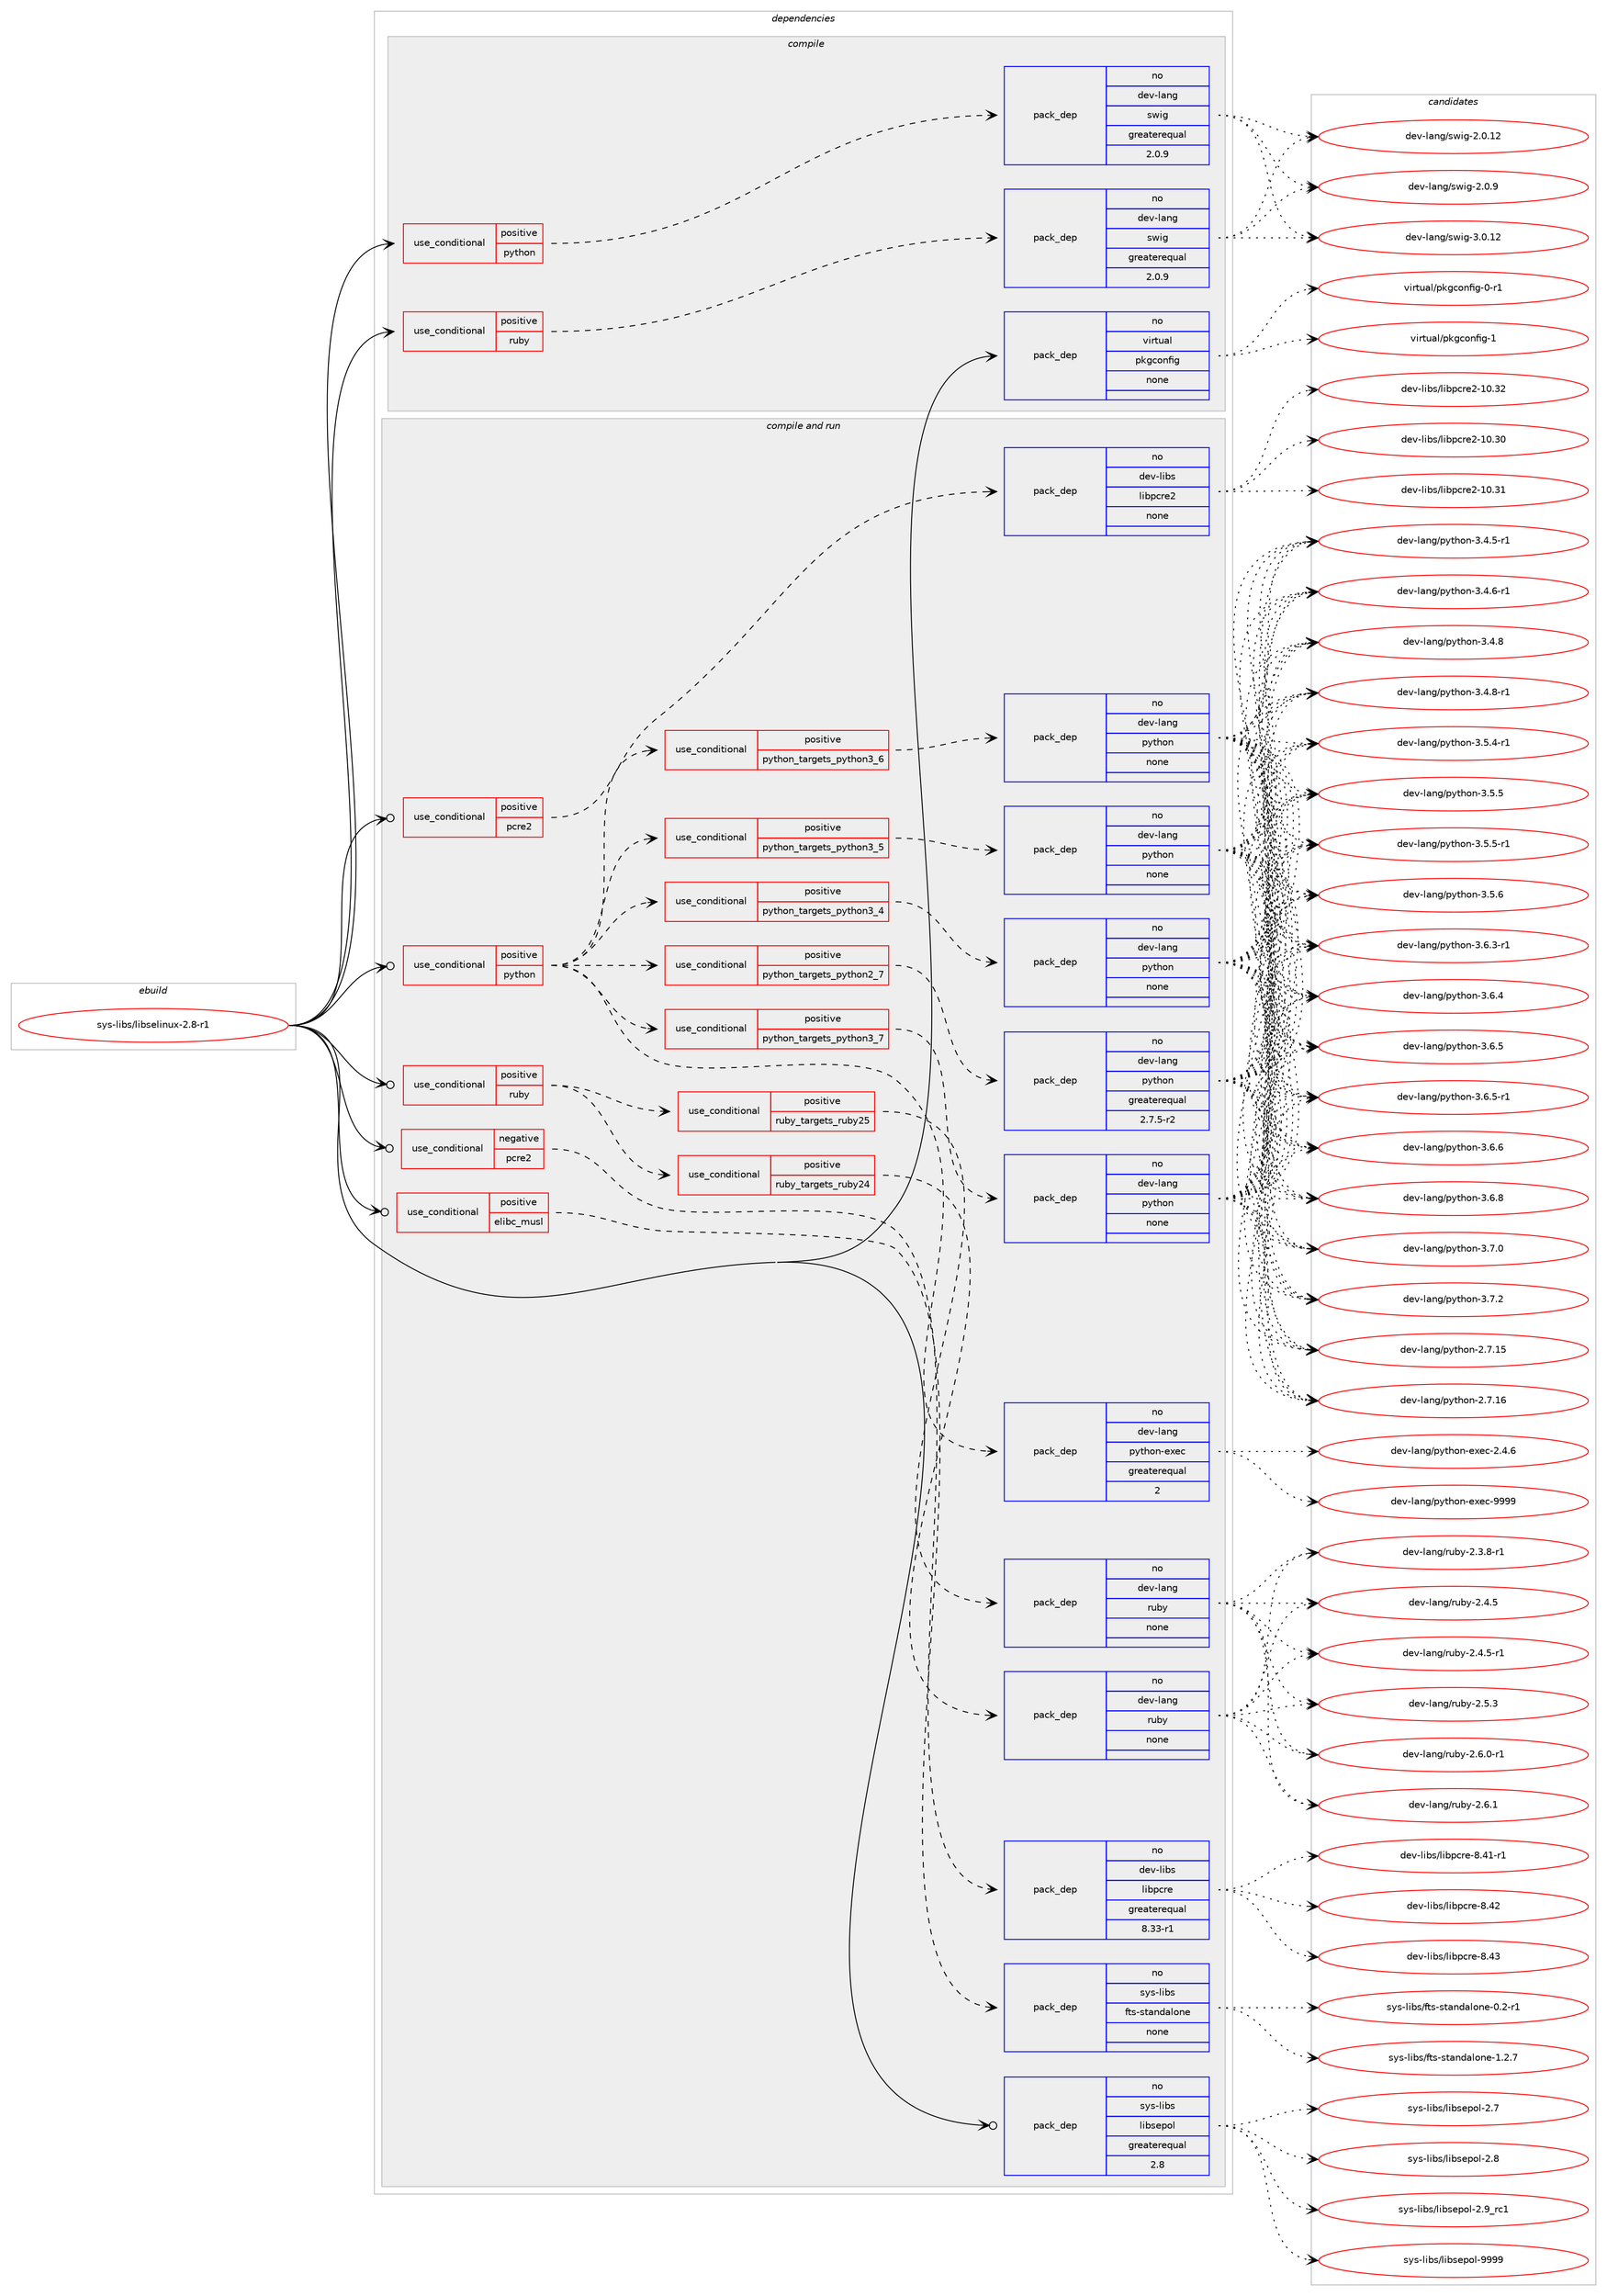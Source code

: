 digraph prolog {

# *************
# Graph options
# *************

newrank=true;
concentrate=true;
compound=true;
graph [rankdir=LR,fontname=Helvetica,fontsize=10,ranksep=1.5];#, ranksep=2.5, nodesep=0.2];
edge  [arrowhead=vee];
node  [fontname=Helvetica,fontsize=10];

# **********
# The ebuild
# **********

subgraph cluster_leftcol {
color=gray;
rank=same;
label=<<i>ebuild</i>>;
id [label="sys-libs/libselinux-2.8-r1", color=red, width=4, href="../sys-libs/libselinux-2.8-r1.svg"];
}

# ****************
# The dependencies
# ****************

subgraph cluster_midcol {
color=gray;
label=<<i>dependencies</i>>;
subgraph cluster_compile {
fillcolor="#eeeeee";
style=filled;
label=<<i>compile</i>>;
subgraph cond462024 {
dependency1738623 [label=<<TABLE BORDER="0" CELLBORDER="1" CELLSPACING="0" CELLPADDING="4"><TR><TD ROWSPAN="3" CELLPADDING="10">use_conditional</TD></TR><TR><TD>positive</TD></TR><TR><TD>python</TD></TR></TABLE>>, shape=none, color=red];
subgraph pack1247904 {
dependency1738624 [label=<<TABLE BORDER="0" CELLBORDER="1" CELLSPACING="0" CELLPADDING="4" WIDTH="220"><TR><TD ROWSPAN="6" CELLPADDING="30">pack_dep</TD></TR><TR><TD WIDTH="110">no</TD></TR><TR><TD>dev-lang</TD></TR><TR><TD>swig</TD></TR><TR><TD>greaterequal</TD></TR><TR><TD>2.0.9</TD></TR></TABLE>>, shape=none, color=blue];
}
dependency1738623:e -> dependency1738624:w [weight=20,style="dashed",arrowhead="vee"];
}
id:e -> dependency1738623:w [weight=20,style="solid",arrowhead="vee"];
subgraph cond462025 {
dependency1738625 [label=<<TABLE BORDER="0" CELLBORDER="1" CELLSPACING="0" CELLPADDING="4"><TR><TD ROWSPAN="3" CELLPADDING="10">use_conditional</TD></TR><TR><TD>positive</TD></TR><TR><TD>ruby</TD></TR></TABLE>>, shape=none, color=red];
subgraph pack1247905 {
dependency1738626 [label=<<TABLE BORDER="0" CELLBORDER="1" CELLSPACING="0" CELLPADDING="4" WIDTH="220"><TR><TD ROWSPAN="6" CELLPADDING="30">pack_dep</TD></TR><TR><TD WIDTH="110">no</TD></TR><TR><TD>dev-lang</TD></TR><TR><TD>swig</TD></TR><TR><TD>greaterequal</TD></TR><TR><TD>2.0.9</TD></TR></TABLE>>, shape=none, color=blue];
}
dependency1738625:e -> dependency1738626:w [weight=20,style="dashed",arrowhead="vee"];
}
id:e -> dependency1738625:w [weight=20,style="solid",arrowhead="vee"];
subgraph pack1247906 {
dependency1738627 [label=<<TABLE BORDER="0" CELLBORDER="1" CELLSPACING="0" CELLPADDING="4" WIDTH="220"><TR><TD ROWSPAN="6" CELLPADDING="30">pack_dep</TD></TR><TR><TD WIDTH="110">no</TD></TR><TR><TD>virtual</TD></TR><TR><TD>pkgconfig</TD></TR><TR><TD>none</TD></TR><TR><TD></TD></TR></TABLE>>, shape=none, color=blue];
}
id:e -> dependency1738627:w [weight=20,style="solid",arrowhead="vee"];
}
subgraph cluster_compileandrun {
fillcolor="#eeeeee";
style=filled;
label=<<i>compile and run</i>>;
subgraph cond462026 {
dependency1738628 [label=<<TABLE BORDER="0" CELLBORDER="1" CELLSPACING="0" CELLPADDING="4"><TR><TD ROWSPAN="3" CELLPADDING="10">use_conditional</TD></TR><TR><TD>negative</TD></TR><TR><TD>pcre2</TD></TR></TABLE>>, shape=none, color=red];
subgraph pack1247907 {
dependency1738629 [label=<<TABLE BORDER="0" CELLBORDER="1" CELLSPACING="0" CELLPADDING="4" WIDTH="220"><TR><TD ROWSPAN="6" CELLPADDING="30">pack_dep</TD></TR><TR><TD WIDTH="110">no</TD></TR><TR><TD>dev-libs</TD></TR><TR><TD>libpcre</TD></TR><TR><TD>greaterequal</TD></TR><TR><TD>8.33-r1</TD></TR></TABLE>>, shape=none, color=blue];
}
dependency1738628:e -> dependency1738629:w [weight=20,style="dashed",arrowhead="vee"];
}
id:e -> dependency1738628:w [weight=20,style="solid",arrowhead="odotvee"];
subgraph cond462027 {
dependency1738630 [label=<<TABLE BORDER="0" CELLBORDER="1" CELLSPACING="0" CELLPADDING="4"><TR><TD ROWSPAN="3" CELLPADDING="10">use_conditional</TD></TR><TR><TD>positive</TD></TR><TR><TD>elibc_musl</TD></TR></TABLE>>, shape=none, color=red];
subgraph pack1247908 {
dependency1738631 [label=<<TABLE BORDER="0" CELLBORDER="1" CELLSPACING="0" CELLPADDING="4" WIDTH="220"><TR><TD ROWSPAN="6" CELLPADDING="30">pack_dep</TD></TR><TR><TD WIDTH="110">no</TD></TR><TR><TD>sys-libs</TD></TR><TR><TD>fts-standalone</TD></TR><TR><TD>none</TD></TR><TR><TD></TD></TR></TABLE>>, shape=none, color=blue];
}
dependency1738630:e -> dependency1738631:w [weight=20,style="dashed",arrowhead="vee"];
}
id:e -> dependency1738630:w [weight=20,style="solid",arrowhead="odotvee"];
subgraph cond462028 {
dependency1738632 [label=<<TABLE BORDER="0" CELLBORDER="1" CELLSPACING="0" CELLPADDING="4"><TR><TD ROWSPAN="3" CELLPADDING="10">use_conditional</TD></TR><TR><TD>positive</TD></TR><TR><TD>pcre2</TD></TR></TABLE>>, shape=none, color=red];
subgraph pack1247909 {
dependency1738633 [label=<<TABLE BORDER="0" CELLBORDER="1" CELLSPACING="0" CELLPADDING="4" WIDTH="220"><TR><TD ROWSPAN="6" CELLPADDING="30">pack_dep</TD></TR><TR><TD WIDTH="110">no</TD></TR><TR><TD>dev-libs</TD></TR><TR><TD>libpcre2</TD></TR><TR><TD>none</TD></TR><TR><TD></TD></TR></TABLE>>, shape=none, color=blue];
}
dependency1738632:e -> dependency1738633:w [weight=20,style="dashed",arrowhead="vee"];
}
id:e -> dependency1738632:w [weight=20,style="solid",arrowhead="odotvee"];
subgraph cond462029 {
dependency1738634 [label=<<TABLE BORDER="0" CELLBORDER="1" CELLSPACING="0" CELLPADDING="4"><TR><TD ROWSPAN="3" CELLPADDING="10">use_conditional</TD></TR><TR><TD>positive</TD></TR><TR><TD>python</TD></TR></TABLE>>, shape=none, color=red];
subgraph cond462030 {
dependency1738635 [label=<<TABLE BORDER="0" CELLBORDER="1" CELLSPACING="0" CELLPADDING="4"><TR><TD ROWSPAN="3" CELLPADDING="10">use_conditional</TD></TR><TR><TD>positive</TD></TR><TR><TD>python_targets_python2_7</TD></TR></TABLE>>, shape=none, color=red];
subgraph pack1247910 {
dependency1738636 [label=<<TABLE BORDER="0" CELLBORDER="1" CELLSPACING="0" CELLPADDING="4" WIDTH="220"><TR><TD ROWSPAN="6" CELLPADDING="30">pack_dep</TD></TR><TR><TD WIDTH="110">no</TD></TR><TR><TD>dev-lang</TD></TR><TR><TD>python</TD></TR><TR><TD>greaterequal</TD></TR><TR><TD>2.7.5-r2</TD></TR></TABLE>>, shape=none, color=blue];
}
dependency1738635:e -> dependency1738636:w [weight=20,style="dashed",arrowhead="vee"];
}
dependency1738634:e -> dependency1738635:w [weight=20,style="dashed",arrowhead="vee"];
subgraph cond462031 {
dependency1738637 [label=<<TABLE BORDER="0" CELLBORDER="1" CELLSPACING="0" CELLPADDING="4"><TR><TD ROWSPAN="3" CELLPADDING="10">use_conditional</TD></TR><TR><TD>positive</TD></TR><TR><TD>python_targets_python3_4</TD></TR></TABLE>>, shape=none, color=red];
subgraph pack1247911 {
dependency1738638 [label=<<TABLE BORDER="0" CELLBORDER="1" CELLSPACING="0" CELLPADDING="4" WIDTH="220"><TR><TD ROWSPAN="6" CELLPADDING="30">pack_dep</TD></TR><TR><TD WIDTH="110">no</TD></TR><TR><TD>dev-lang</TD></TR><TR><TD>python</TD></TR><TR><TD>none</TD></TR><TR><TD></TD></TR></TABLE>>, shape=none, color=blue];
}
dependency1738637:e -> dependency1738638:w [weight=20,style="dashed",arrowhead="vee"];
}
dependency1738634:e -> dependency1738637:w [weight=20,style="dashed",arrowhead="vee"];
subgraph cond462032 {
dependency1738639 [label=<<TABLE BORDER="0" CELLBORDER="1" CELLSPACING="0" CELLPADDING="4"><TR><TD ROWSPAN="3" CELLPADDING="10">use_conditional</TD></TR><TR><TD>positive</TD></TR><TR><TD>python_targets_python3_5</TD></TR></TABLE>>, shape=none, color=red];
subgraph pack1247912 {
dependency1738640 [label=<<TABLE BORDER="0" CELLBORDER="1" CELLSPACING="0" CELLPADDING="4" WIDTH="220"><TR><TD ROWSPAN="6" CELLPADDING="30">pack_dep</TD></TR><TR><TD WIDTH="110">no</TD></TR><TR><TD>dev-lang</TD></TR><TR><TD>python</TD></TR><TR><TD>none</TD></TR><TR><TD></TD></TR></TABLE>>, shape=none, color=blue];
}
dependency1738639:e -> dependency1738640:w [weight=20,style="dashed",arrowhead="vee"];
}
dependency1738634:e -> dependency1738639:w [weight=20,style="dashed",arrowhead="vee"];
subgraph cond462033 {
dependency1738641 [label=<<TABLE BORDER="0" CELLBORDER="1" CELLSPACING="0" CELLPADDING="4"><TR><TD ROWSPAN="3" CELLPADDING="10">use_conditional</TD></TR><TR><TD>positive</TD></TR><TR><TD>python_targets_python3_6</TD></TR></TABLE>>, shape=none, color=red];
subgraph pack1247913 {
dependency1738642 [label=<<TABLE BORDER="0" CELLBORDER="1" CELLSPACING="0" CELLPADDING="4" WIDTH="220"><TR><TD ROWSPAN="6" CELLPADDING="30">pack_dep</TD></TR><TR><TD WIDTH="110">no</TD></TR><TR><TD>dev-lang</TD></TR><TR><TD>python</TD></TR><TR><TD>none</TD></TR><TR><TD></TD></TR></TABLE>>, shape=none, color=blue];
}
dependency1738641:e -> dependency1738642:w [weight=20,style="dashed",arrowhead="vee"];
}
dependency1738634:e -> dependency1738641:w [weight=20,style="dashed",arrowhead="vee"];
subgraph cond462034 {
dependency1738643 [label=<<TABLE BORDER="0" CELLBORDER="1" CELLSPACING="0" CELLPADDING="4"><TR><TD ROWSPAN="3" CELLPADDING="10">use_conditional</TD></TR><TR><TD>positive</TD></TR><TR><TD>python_targets_python3_7</TD></TR></TABLE>>, shape=none, color=red];
subgraph pack1247914 {
dependency1738644 [label=<<TABLE BORDER="0" CELLBORDER="1" CELLSPACING="0" CELLPADDING="4" WIDTH="220"><TR><TD ROWSPAN="6" CELLPADDING="30">pack_dep</TD></TR><TR><TD WIDTH="110">no</TD></TR><TR><TD>dev-lang</TD></TR><TR><TD>python</TD></TR><TR><TD>none</TD></TR><TR><TD></TD></TR></TABLE>>, shape=none, color=blue];
}
dependency1738643:e -> dependency1738644:w [weight=20,style="dashed",arrowhead="vee"];
}
dependency1738634:e -> dependency1738643:w [weight=20,style="dashed",arrowhead="vee"];
subgraph pack1247915 {
dependency1738645 [label=<<TABLE BORDER="0" CELLBORDER="1" CELLSPACING="0" CELLPADDING="4" WIDTH="220"><TR><TD ROWSPAN="6" CELLPADDING="30">pack_dep</TD></TR><TR><TD WIDTH="110">no</TD></TR><TR><TD>dev-lang</TD></TR><TR><TD>python-exec</TD></TR><TR><TD>greaterequal</TD></TR><TR><TD>2</TD></TR></TABLE>>, shape=none, color=blue];
}
dependency1738634:e -> dependency1738645:w [weight=20,style="dashed",arrowhead="vee"];
}
id:e -> dependency1738634:w [weight=20,style="solid",arrowhead="odotvee"];
subgraph cond462035 {
dependency1738646 [label=<<TABLE BORDER="0" CELLBORDER="1" CELLSPACING="0" CELLPADDING="4"><TR><TD ROWSPAN="3" CELLPADDING="10">use_conditional</TD></TR><TR><TD>positive</TD></TR><TR><TD>ruby</TD></TR></TABLE>>, shape=none, color=red];
subgraph cond462036 {
dependency1738647 [label=<<TABLE BORDER="0" CELLBORDER="1" CELLSPACING="0" CELLPADDING="4"><TR><TD ROWSPAN="3" CELLPADDING="10">use_conditional</TD></TR><TR><TD>positive</TD></TR><TR><TD>ruby_targets_ruby24</TD></TR></TABLE>>, shape=none, color=red];
subgraph pack1247916 {
dependency1738648 [label=<<TABLE BORDER="0" CELLBORDER="1" CELLSPACING="0" CELLPADDING="4" WIDTH="220"><TR><TD ROWSPAN="6" CELLPADDING="30">pack_dep</TD></TR><TR><TD WIDTH="110">no</TD></TR><TR><TD>dev-lang</TD></TR><TR><TD>ruby</TD></TR><TR><TD>none</TD></TR><TR><TD></TD></TR></TABLE>>, shape=none, color=blue];
}
dependency1738647:e -> dependency1738648:w [weight=20,style="dashed",arrowhead="vee"];
}
dependency1738646:e -> dependency1738647:w [weight=20,style="dashed",arrowhead="vee"];
subgraph cond462037 {
dependency1738649 [label=<<TABLE BORDER="0" CELLBORDER="1" CELLSPACING="0" CELLPADDING="4"><TR><TD ROWSPAN="3" CELLPADDING="10">use_conditional</TD></TR><TR><TD>positive</TD></TR><TR><TD>ruby_targets_ruby25</TD></TR></TABLE>>, shape=none, color=red];
subgraph pack1247917 {
dependency1738650 [label=<<TABLE BORDER="0" CELLBORDER="1" CELLSPACING="0" CELLPADDING="4" WIDTH="220"><TR><TD ROWSPAN="6" CELLPADDING="30">pack_dep</TD></TR><TR><TD WIDTH="110">no</TD></TR><TR><TD>dev-lang</TD></TR><TR><TD>ruby</TD></TR><TR><TD>none</TD></TR><TR><TD></TD></TR></TABLE>>, shape=none, color=blue];
}
dependency1738649:e -> dependency1738650:w [weight=20,style="dashed",arrowhead="vee"];
}
dependency1738646:e -> dependency1738649:w [weight=20,style="dashed",arrowhead="vee"];
}
id:e -> dependency1738646:w [weight=20,style="solid",arrowhead="odotvee"];
subgraph pack1247918 {
dependency1738651 [label=<<TABLE BORDER="0" CELLBORDER="1" CELLSPACING="0" CELLPADDING="4" WIDTH="220"><TR><TD ROWSPAN="6" CELLPADDING="30">pack_dep</TD></TR><TR><TD WIDTH="110">no</TD></TR><TR><TD>sys-libs</TD></TR><TR><TD>libsepol</TD></TR><TR><TD>greaterequal</TD></TR><TR><TD>2.8</TD></TR></TABLE>>, shape=none, color=blue];
}
id:e -> dependency1738651:w [weight=20,style="solid",arrowhead="odotvee"];
}
subgraph cluster_run {
fillcolor="#eeeeee";
style=filled;
label=<<i>run</i>>;
}
}

# **************
# The candidates
# **************

subgraph cluster_choices {
rank=same;
color=gray;
label=<<i>candidates</i>>;

subgraph choice1247904 {
color=black;
nodesep=1;
choice10010111845108971101034711511910510345504648464950 [label="dev-lang/swig-2.0.12", color=red, width=4,href="../dev-lang/swig-2.0.12.svg"];
choice100101118451089711010347115119105103455046484657 [label="dev-lang/swig-2.0.9", color=red, width=4,href="../dev-lang/swig-2.0.9.svg"];
choice10010111845108971101034711511910510345514648464950 [label="dev-lang/swig-3.0.12", color=red, width=4,href="../dev-lang/swig-3.0.12.svg"];
dependency1738624:e -> choice10010111845108971101034711511910510345504648464950:w [style=dotted,weight="100"];
dependency1738624:e -> choice100101118451089711010347115119105103455046484657:w [style=dotted,weight="100"];
dependency1738624:e -> choice10010111845108971101034711511910510345514648464950:w [style=dotted,weight="100"];
}
subgraph choice1247905 {
color=black;
nodesep=1;
choice10010111845108971101034711511910510345504648464950 [label="dev-lang/swig-2.0.12", color=red, width=4,href="../dev-lang/swig-2.0.12.svg"];
choice100101118451089711010347115119105103455046484657 [label="dev-lang/swig-2.0.9", color=red, width=4,href="../dev-lang/swig-2.0.9.svg"];
choice10010111845108971101034711511910510345514648464950 [label="dev-lang/swig-3.0.12", color=red, width=4,href="../dev-lang/swig-3.0.12.svg"];
dependency1738626:e -> choice10010111845108971101034711511910510345504648464950:w [style=dotted,weight="100"];
dependency1738626:e -> choice100101118451089711010347115119105103455046484657:w [style=dotted,weight="100"];
dependency1738626:e -> choice10010111845108971101034711511910510345514648464950:w [style=dotted,weight="100"];
}
subgraph choice1247906 {
color=black;
nodesep=1;
choice11810511411611797108471121071039911111010210510345484511449 [label="virtual/pkgconfig-0-r1", color=red, width=4,href="../virtual/pkgconfig-0-r1.svg"];
choice1181051141161179710847112107103991111101021051034549 [label="virtual/pkgconfig-1", color=red, width=4,href="../virtual/pkgconfig-1.svg"];
dependency1738627:e -> choice11810511411611797108471121071039911111010210510345484511449:w [style=dotted,weight="100"];
dependency1738627:e -> choice1181051141161179710847112107103991111101021051034549:w [style=dotted,weight="100"];
}
subgraph choice1247907 {
color=black;
nodesep=1;
choice100101118451081059811547108105981129911410145564652494511449 [label="dev-libs/libpcre-8.41-r1", color=red, width=4,href="../dev-libs/libpcre-8.41-r1.svg"];
choice10010111845108105981154710810598112991141014556465250 [label="dev-libs/libpcre-8.42", color=red, width=4,href="../dev-libs/libpcre-8.42.svg"];
choice10010111845108105981154710810598112991141014556465251 [label="dev-libs/libpcre-8.43", color=red, width=4,href="../dev-libs/libpcre-8.43.svg"];
dependency1738629:e -> choice100101118451081059811547108105981129911410145564652494511449:w [style=dotted,weight="100"];
dependency1738629:e -> choice10010111845108105981154710810598112991141014556465250:w [style=dotted,weight="100"];
dependency1738629:e -> choice10010111845108105981154710810598112991141014556465251:w [style=dotted,weight="100"];
}
subgraph choice1247908 {
color=black;
nodesep=1;
choice115121115451081059811547102116115451151169711010097108111110101454846504511449 [label="sys-libs/fts-standalone-0.2-r1", color=red, width=4,href="../sys-libs/fts-standalone-0.2-r1.svg"];
choice115121115451081059811547102116115451151169711010097108111110101454946504655 [label="sys-libs/fts-standalone-1.2.7", color=red, width=4,href="../sys-libs/fts-standalone-1.2.7.svg"];
dependency1738631:e -> choice115121115451081059811547102116115451151169711010097108111110101454846504511449:w [style=dotted,weight="100"];
dependency1738631:e -> choice115121115451081059811547102116115451151169711010097108111110101454946504655:w [style=dotted,weight="100"];
}
subgraph choice1247909 {
color=black;
nodesep=1;
choice100101118451081059811547108105981129911410150454948465148 [label="dev-libs/libpcre2-10.30", color=red, width=4,href="../dev-libs/libpcre2-10.30.svg"];
choice100101118451081059811547108105981129911410150454948465149 [label="dev-libs/libpcre2-10.31", color=red, width=4,href="../dev-libs/libpcre2-10.31.svg"];
choice100101118451081059811547108105981129911410150454948465150 [label="dev-libs/libpcre2-10.32", color=red, width=4,href="../dev-libs/libpcre2-10.32.svg"];
dependency1738633:e -> choice100101118451081059811547108105981129911410150454948465148:w [style=dotted,weight="100"];
dependency1738633:e -> choice100101118451081059811547108105981129911410150454948465149:w [style=dotted,weight="100"];
dependency1738633:e -> choice100101118451081059811547108105981129911410150454948465150:w [style=dotted,weight="100"];
}
subgraph choice1247910 {
color=black;
nodesep=1;
choice10010111845108971101034711212111610411111045504655464953 [label="dev-lang/python-2.7.15", color=red, width=4,href="../dev-lang/python-2.7.15.svg"];
choice10010111845108971101034711212111610411111045504655464954 [label="dev-lang/python-2.7.16", color=red, width=4,href="../dev-lang/python-2.7.16.svg"];
choice1001011184510897110103471121211161041111104551465246534511449 [label="dev-lang/python-3.4.5-r1", color=red, width=4,href="../dev-lang/python-3.4.5-r1.svg"];
choice1001011184510897110103471121211161041111104551465246544511449 [label="dev-lang/python-3.4.6-r1", color=red, width=4,href="../dev-lang/python-3.4.6-r1.svg"];
choice100101118451089711010347112121116104111110455146524656 [label="dev-lang/python-3.4.8", color=red, width=4,href="../dev-lang/python-3.4.8.svg"];
choice1001011184510897110103471121211161041111104551465246564511449 [label="dev-lang/python-3.4.8-r1", color=red, width=4,href="../dev-lang/python-3.4.8-r1.svg"];
choice1001011184510897110103471121211161041111104551465346524511449 [label="dev-lang/python-3.5.4-r1", color=red, width=4,href="../dev-lang/python-3.5.4-r1.svg"];
choice100101118451089711010347112121116104111110455146534653 [label="dev-lang/python-3.5.5", color=red, width=4,href="../dev-lang/python-3.5.5.svg"];
choice1001011184510897110103471121211161041111104551465346534511449 [label="dev-lang/python-3.5.5-r1", color=red, width=4,href="../dev-lang/python-3.5.5-r1.svg"];
choice100101118451089711010347112121116104111110455146534654 [label="dev-lang/python-3.5.6", color=red, width=4,href="../dev-lang/python-3.5.6.svg"];
choice1001011184510897110103471121211161041111104551465446514511449 [label="dev-lang/python-3.6.3-r1", color=red, width=4,href="../dev-lang/python-3.6.3-r1.svg"];
choice100101118451089711010347112121116104111110455146544652 [label="dev-lang/python-3.6.4", color=red, width=4,href="../dev-lang/python-3.6.4.svg"];
choice100101118451089711010347112121116104111110455146544653 [label="dev-lang/python-3.6.5", color=red, width=4,href="../dev-lang/python-3.6.5.svg"];
choice1001011184510897110103471121211161041111104551465446534511449 [label="dev-lang/python-3.6.5-r1", color=red, width=4,href="../dev-lang/python-3.6.5-r1.svg"];
choice100101118451089711010347112121116104111110455146544654 [label="dev-lang/python-3.6.6", color=red, width=4,href="../dev-lang/python-3.6.6.svg"];
choice100101118451089711010347112121116104111110455146544656 [label="dev-lang/python-3.6.8", color=red, width=4,href="../dev-lang/python-3.6.8.svg"];
choice100101118451089711010347112121116104111110455146554648 [label="dev-lang/python-3.7.0", color=red, width=4,href="../dev-lang/python-3.7.0.svg"];
choice100101118451089711010347112121116104111110455146554650 [label="dev-lang/python-3.7.2", color=red, width=4,href="../dev-lang/python-3.7.2.svg"];
dependency1738636:e -> choice10010111845108971101034711212111610411111045504655464953:w [style=dotted,weight="100"];
dependency1738636:e -> choice10010111845108971101034711212111610411111045504655464954:w [style=dotted,weight="100"];
dependency1738636:e -> choice1001011184510897110103471121211161041111104551465246534511449:w [style=dotted,weight="100"];
dependency1738636:e -> choice1001011184510897110103471121211161041111104551465246544511449:w [style=dotted,weight="100"];
dependency1738636:e -> choice100101118451089711010347112121116104111110455146524656:w [style=dotted,weight="100"];
dependency1738636:e -> choice1001011184510897110103471121211161041111104551465246564511449:w [style=dotted,weight="100"];
dependency1738636:e -> choice1001011184510897110103471121211161041111104551465346524511449:w [style=dotted,weight="100"];
dependency1738636:e -> choice100101118451089711010347112121116104111110455146534653:w [style=dotted,weight="100"];
dependency1738636:e -> choice1001011184510897110103471121211161041111104551465346534511449:w [style=dotted,weight="100"];
dependency1738636:e -> choice100101118451089711010347112121116104111110455146534654:w [style=dotted,weight="100"];
dependency1738636:e -> choice1001011184510897110103471121211161041111104551465446514511449:w [style=dotted,weight="100"];
dependency1738636:e -> choice100101118451089711010347112121116104111110455146544652:w [style=dotted,weight="100"];
dependency1738636:e -> choice100101118451089711010347112121116104111110455146544653:w [style=dotted,weight="100"];
dependency1738636:e -> choice1001011184510897110103471121211161041111104551465446534511449:w [style=dotted,weight="100"];
dependency1738636:e -> choice100101118451089711010347112121116104111110455146544654:w [style=dotted,weight="100"];
dependency1738636:e -> choice100101118451089711010347112121116104111110455146544656:w [style=dotted,weight="100"];
dependency1738636:e -> choice100101118451089711010347112121116104111110455146554648:w [style=dotted,weight="100"];
dependency1738636:e -> choice100101118451089711010347112121116104111110455146554650:w [style=dotted,weight="100"];
}
subgraph choice1247911 {
color=black;
nodesep=1;
choice10010111845108971101034711212111610411111045504655464953 [label="dev-lang/python-2.7.15", color=red, width=4,href="../dev-lang/python-2.7.15.svg"];
choice10010111845108971101034711212111610411111045504655464954 [label="dev-lang/python-2.7.16", color=red, width=4,href="../dev-lang/python-2.7.16.svg"];
choice1001011184510897110103471121211161041111104551465246534511449 [label="dev-lang/python-3.4.5-r1", color=red, width=4,href="../dev-lang/python-3.4.5-r1.svg"];
choice1001011184510897110103471121211161041111104551465246544511449 [label="dev-lang/python-3.4.6-r1", color=red, width=4,href="../dev-lang/python-3.4.6-r1.svg"];
choice100101118451089711010347112121116104111110455146524656 [label="dev-lang/python-3.4.8", color=red, width=4,href="../dev-lang/python-3.4.8.svg"];
choice1001011184510897110103471121211161041111104551465246564511449 [label="dev-lang/python-3.4.8-r1", color=red, width=4,href="../dev-lang/python-3.4.8-r1.svg"];
choice1001011184510897110103471121211161041111104551465346524511449 [label="dev-lang/python-3.5.4-r1", color=red, width=4,href="../dev-lang/python-3.5.4-r1.svg"];
choice100101118451089711010347112121116104111110455146534653 [label="dev-lang/python-3.5.5", color=red, width=4,href="../dev-lang/python-3.5.5.svg"];
choice1001011184510897110103471121211161041111104551465346534511449 [label="dev-lang/python-3.5.5-r1", color=red, width=4,href="../dev-lang/python-3.5.5-r1.svg"];
choice100101118451089711010347112121116104111110455146534654 [label="dev-lang/python-3.5.6", color=red, width=4,href="../dev-lang/python-3.5.6.svg"];
choice1001011184510897110103471121211161041111104551465446514511449 [label="dev-lang/python-3.6.3-r1", color=red, width=4,href="../dev-lang/python-3.6.3-r1.svg"];
choice100101118451089711010347112121116104111110455146544652 [label="dev-lang/python-3.6.4", color=red, width=4,href="../dev-lang/python-3.6.4.svg"];
choice100101118451089711010347112121116104111110455146544653 [label="dev-lang/python-3.6.5", color=red, width=4,href="../dev-lang/python-3.6.5.svg"];
choice1001011184510897110103471121211161041111104551465446534511449 [label="dev-lang/python-3.6.5-r1", color=red, width=4,href="../dev-lang/python-3.6.5-r1.svg"];
choice100101118451089711010347112121116104111110455146544654 [label="dev-lang/python-3.6.6", color=red, width=4,href="../dev-lang/python-3.6.6.svg"];
choice100101118451089711010347112121116104111110455146544656 [label="dev-lang/python-3.6.8", color=red, width=4,href="../dev-lang/python-3.6.8.svg"];
choice100101118451089711010347112121116104111110455146554648 [label="dev-lang/python-3.7.0", color=red, width=4,href="../dev-lang/python-3.7.0.svg"];
choice100101118451089711010347112121116104111110455146554650 [label="dev-lang/python-3.7.2", color=red, width=4,href="../dev-lang/python-3.7.2.svg"];
dependency1738638:e -> choice10010111845108971101034711212111610411111045504655464953:w [style=dotted,weight="100"];
dependency1738638:e -> choice10010111845108971101034711212111610411111045504655464954:w [style=dotted,weight="100"];
dependency1738638:e -> choice1001011184510897110103471121211161041111104551465246534511449:w [style=dotted,weight="100"];
dependency1738638:e -> choice1001011184510897110103471121211161041111104551465246544511449:w [style=dotted,weight="100"];
dependency1738638:e -> choice100101118451089711010347112121116104111110455146524656:w [style=dotted,weight="100"];
dependency1738638:e -> choice1001011184510897110103471121211161041111104551465246564511449:w [style=dotted,weight="100"];
dependency1738638:e -> choice1001011184510897110103471121211161041111104551465346524511449:w [style=dotted,weight="100"];
dependency1738638:e -> choice100101118451089711010347112121116104111110455146534653:w [style=dotted,weight="100"];
dependency1738638:e -> choice1001011184510897110103471121211161041111104551465346534511449:w [style=dotted,weight="100"];
dependency1738638:e -> choice100101118451089711010347112121116104111110455146534654:w [style=dotted,weight="100"];
dependency1738638:e -> choice1001011184510897110103471121211161041111104551465446514511449:w [style=dotted,weight="100"];
dependency1738638:e -> choice100101118451089711010347112121116104111110455146544652:w [style=dotted,weight="100"];
dependency1738638:e -> choice100101118451089711010347112121116104111110455146544653:w [style=dotted,weight="100"];
dependency1738638:e -> choice1001011184510897110103471121211161041111104551465446534511449:w [style=dotted,weight="100"];
dependency1738638:e -> choice100101118451089711010347112121116104111110455146544654:w [style=dotted,weight="100"];
dependency1738638:e -> choice100101118451089711010347112121116104111110455146544656:w [style=dotted,weight="100"];
dependency1738638:e -> choice100101118451089711010347112121116104111110455146554648:w [style=dotted,weight="100"];
dependency1738638:e -> choice100101118451089711010347112121116104111110455146554650:w [style=dotted,weight="100"];
}
subgraph choice1247912 {
color=black;
nodesep=1;
choice10010111845108971101034711212111610411111045504655464953 [label="dev-lang/python-2.7.15", color=red, width=4,href="../dev-lang/python-2.7.15.svg"];
choice10010111845108971101034711212111610411111045504655464954 [label="dev-lang/python-2.7.16", color=red, width=4,href="../dev-lang/python-2.7.16.svg"];
choice1001011184510897110103471121211161041111104551465246534511449 [label="dev-lang/python-3.4.5-r1", color=red, width=4,href="../dev-lang/python-3.4.5-r1.svg"];
choice1001011184510897110103471121211161041111104551465246544511449 [label="dev-lang/python-3.4.6-r1", color=red, width=4,href="../dev-lang/python-3.4.6-r1.svg"];
choice100101118451089711010347112121116104111110455146524656 [label="dev-lang/python-3.4.8", color=red, width=4,href="../dev-lang/python-3.4.8.svg"];
choice1001011184510897110103471121211161041111104551465246564511449 [label="dev-lang/python-3.4.8-r1", color=red, width=4,href="../dev-lang/python-3.4.8-r1.svg"];
choice1001011184510897110103471121211161041111104551465346524511449 [label="dev-lang/python-3.5.4-r1", color=red, width=4,href="../dev-lang/python-3.5.4-r1.svg"];
choice100101118451089711010347112121116104111110455146534653 [label="dev-lang/python-3.5.5", color=red, width=4,href="../dev-lang/python-3.5.5.svg"];
choice1001011184510897110103471121211161041111104551465346534511449 [label="dev-lang/python-3.5.5-r1", color=red, width=4,href="../dev-lang/python-3.5.5-r1.svg"];
choice100101118451089711010347112121116104111110455146534654 [label="dev-lang/python-3.5.6", color=red, width=4,href="../dev-lang/python-3.5.6.svg"];
choice1001011184510897110103471121211161041111104551465446514511449 [label="dev-lang/python-3.6.3-r1", color=red, width=4,href="../dev-lang/python-3.6.3-r1.svg"];
choice100101118451089711010347112121116104111110455146544652 [label="dev-lang/python-3.6.4", color=red, width=4,href="../dev-lang/python-3.6.4.svg"];
choice100101118451089711010347112121116104111110455146544653 [label="dev-lang/python-3.6.5", color=red, width=4,href="../dev-lang/python-3.6.5.svg"];
choice1001011184510897110103471121211161041111104551465446534511449 [label="dev-lang/python-3.6.5-r1", color=red, width=4,href="../dev-lang/python-3.6.5-r1.svg"];
choice100101118451089711010347112121116104111110455146544654 [label="dev-lang/python-3.6.6", color=red, width=4,href="../dev-lang/python-3.6.6.svg"];
choice100101118451089711010347112121116104111110455146544656 [label="dev-lang/python-3.6.8", color=red, width=4,href="../dev-lang/python-3.6.8.svg"];
choice100101118451089711010347112121116104111110455146554648 [label="dev-lang/python-3.7.0", color=red, width=4,href="../dev-lang/python-3.7.0.svg"];
choice100101118451089711010347112121116104111110455146554650 [label="dev-lang/python-3.7.2", color=red, width=4,href="../dev-lang/python-3.7.2.svg"];
dependency1738640:e -> choice10010111845108971101034711212111610411111045504655464953:w [style=dotted,weight="100"];
dependency1738640:e -> choice10010111845108971101034711212111610411111045504655464954:w [style=dotted,weight="100"];
dependency1738640:e -> choice1001011184510897110103471121211161041111104551465246534511449:w [style=dotted,weight="100"];
dependency1738640:e -> choice1001011184510897110103471121211161041111104551465246544511449:w [style=dotted,weight="100"];
dependency1738640:e -> choice100101118451089711010347112121116104111110455146524656:w [style=dotted,weight="100"];
dependency1738640:e -> choice1001011184510897110103471121211161041111104551465246564511449:w [style=dotted,weight="100"];
dependency1738640:e -> choice1001011184510897110103471121211161041111104551465346524511449:w [style=dotted,weight="100"];
dependency1738640:e -> choice100101118451089711010347112121116104111110455146534653:w [style=dotted,weight="100"];
dependency1738640:e -> choice1001011184510897110103471121211161041111104551465346534511449:w [style=dotted,weight="100"];
dependency1738640:e -> choice100101118451089711010347112121116104111110455146534654:w [style=dotted,weight="100"];
dependency1738640:e -> choice1001011184510897110103471121211161041111104551465446514511449:w [style=dotted,weight="100"];
dependency1738640:e -> choice100101118451089711010347112121116104111110455146544652:w [style=dotted,weight="100"];
dependency1738640:e -> choice100101118451089711010347112121116104111110455146544653:w [style=dotted,weight="100"];
dependency1738640:e -> choice1001011184510897110103471121211161041111104551465446534511449:w [style=dotted,weight="100"];
dependency1738640:e -> choice100101118451089711010347112121116104111110455146544654:w [style=dotted,weight="100"];
dependency1738640:e -> choice100101118451089711010347112121116104111110455146544656:w [style=dotted,weight="100"];
dependency1738640:e -> choice100101118451089711010347112121116104111110455146554648:w [style=dotted,weight="100"];
dependency1738640:e -> choice100101118451089711010347112121116104111110455146554650:w [style=dotted,weight="100"];
}
subgraph choice1247913 {
color=black;
nodesep=1;
choice10010111845108971101034711212111610411111045504655464953 [label="dev-lang/python-2.7.15", color=red, width=4,href="../dev-lang/python-2.7.15.svg"];
choice10010111845108971101034711212111610411111045504655464954 [label="dev-lang/python-2.7.16", color=red, width=4,href="../dev-lang/python-2.7.16.svg"];
choice1001011184510897110103471121211161041111104551465246534511449 [label="dev-lang/python-3.4.5-r1", color=red, width=4,href="../dev-lang/python-3.4.5-r1.svg"];
choice1001011184510897110103471121211161041111104551465246544511449 [label="dev-lang/python-3.4.6-r1", color=red, width=4,href="../dev-lang/python-3.4.6-r1.svg"];
choice100101118451089711010347112121116104111110455146524656 [label="dev-lang/python-3.4.8", color=red, width=4,href="../dev-lang/python-3.4.8.svg"];
choice1001011184510897110103471121211161041111104551465246564511449 [label="dev-lang/python-3.4.8-r1", color=red, width=4,href="../dev-lang/python-3.4.8-r1.svg"];
choice1001011184510897110103471121211161041111104551465346524511449 [label="dev-lang/python-3.5.4-r1", color=red, width=4,href="../dev-lang/python-3.5.4-r1.svg"];
choice100101118451089711010347112121116104111110455146534653 [label="dev-lang/python-3.5.5", color=red, width=4,href="../dev-lang/python-3.5.5.svg"];
choice1001011184510897110103471121211161041111104551465346534511449 [label="dev-lang/python-3.5.5-r1", color=red, width=4,href="../dev-lang/python-3.5.5-r1.svg"];
choice100101118451089711010347112121116104111110455146534654 [label="dev-lang/python-3.5.6", color=red, width=4,href="../dev-lang/python-3.5.6.svg"];
choice1001011184510897110103471121211161041111104551465446514511449 [label="dev-lang/python-3.6.3-r1", color=red, width=4,href="../dev-lang/python-3.6.3-r1.svg"];
choice100101118451089711010347112121116104111110455146544652 [label="dev-lang/python-3.6.4", color=red, width=4,href="../dev-lang/python-3.6.4.svg"];
choice100101118451089711010347112121116104111110455146544653 [label="dev-lang/python-3.6.5", color=red, width=4,href="../dev-lang/python-3.6.5.svg"];
choice1001011184510897110103471121211161041111104551465446534511449 [label="dev-lang/python-3.6.5-r1", color=red, width=4,href="../dev-lang/python-3.6.5-r1.svg"];
choice100101118451089711010347112121116104111110455146544654 [label="dev-lang/python-3.6.6", color=red, width=4,href="../dev-lang/python-3.6.6.svg"];
choice100101118451089711010347112121116104111110455146544656 [label="dev-lang/python-3.6.8", color=red, width=4,href="../dev-lang/python-3.6.8.svg"];
choice100101118451089711010347112121116104111110455146554648 [label="dev-lang/python-3.7.0", color=red, width=4,href="../dev-lang/python-3.7.0.svg"];
choice100101118451089711010347112121116104111110455146554650 [label="dev-lang/python-3.7.2", color=red, width=4,href="../dev-lang/python-3.7.2.svg"];
dependency1738642:e -> choice10010111845108971101034711212111610411111045504655464953:w [style=dotted,weight="100"];
dependency1738642:e -> choice10010111845108971101034711212111610411111045504655464954:w [style=dotted,weight="100"];
dependency1738642:e -> choice1001011184510897110103471121211161041111104551465246534511449:w [style=dotted,weight="100"];
dependency1738642:e -> choice1001011184510897110103471121211161041111104551465246544511449:w [style=dotted,weight="100"];
dependency1738642:e -> choice100101118451089711010347112121116104111110455146524656:w [style=dotted,weight="100"];
dependency1738642:e -> choice1001011184510897110103471121211161041111104551465246564511449:w [style=dotted,weight="100"];
dependency1738642:e -> choice1001011184510897110103471121211161041111104551465346524511449:w [style=dotted,weight="100"];
dependency1738642:e -> choice100101118451089711010347112121116104111110455146534653:w [style=dotted,weight="100"];
dependency1738642:e -> choice1001011184510897110103471121211161041111104551465346534511449:w [style=dotted,weight="100"];
dependency1738642:e -> choice100101118451089711010347112121116104111110455146534654:w [style=dotted,weight="100"];
dependency1738642:e -> choice1001011184510897110103471121211161041111104551465446514511449:w [style=dotted,weight="100"];
dependency1738642:e -> choice100101118451089711010347112121116104111110455146544652:w [style=dotted,weight="100"];
dependency1738642:e -> choice100101118451089711010347112121116104111110455146544653:w [style=dotted,weight="100"];
dependency1738642:e -> choice1001011184510897110103471121211161041111104551465446534511449:w [style=dotted,weight="100"];
dependency1738642:e -> choice100101118451089711010347112121116104111110455146544654:w [style=dotted,weight="100"];
dependency1738642:e -> choice100101118451089711010347112121116104111110455146544656:w [style=dotted,weight="100"];
dependency1738642:e -> choice100101118451089711010347112121116104111110455146554648:w [style=dotted,weight="100"];
dependency1738642:e -> choice100101118451089711010347112121116104111110455146554650:w [style=dotted,weight="100"];
}
subgraph choice1247914 {
color=black;
nodesep=1;
choice10010111845108971101034711212111610411111045504655464953 [label="dev-lang/python-2.7.15", color=red, width=4,href="../dev-lang/python-2.7.15.svg"];
choice10010111845108971101034711212111610411111045504655464954 [label="dev-lang/python-2.7.16", color=red, width=4,href="../dev-lang/python-2.7.16.svg"];
choice1001011184510897110103471121211161041111104551465246534511449 [label="dev-lang/python-3.4.5-r1", color=red, width=4,href="../dev-lang/python-3.4.5-r1.svg"];
choice1001011184510897110103471121211161041111104551465246544511449 [label="dev-lang/python-3.4.6-r1", color=red, width=4,href="../dev-lang/python-3.4.6-r1.svg"];
choice100101118451089711010347112121116104111110455146524656 [label="dev-lang/python-3.4.8", color=red, width=4,href="../dev-lang/python-3.4.8.svg"];
choice1001011184510897110103471121211161041111104551465246564511449 [label="dev-lang/python-3.4.8-r1", color=red, width=4,href="../dev-lang/python-3.4.8-r1.svg"];
choice1001011184510897110103471121211161041111104551465346524511449 [label="dev-lang/python-3.5.4-r1", color=red, width=4,href="../dev-lang/python-3.5.4-r1.svg"];
choice100101118451089711010347112121116104111110455146534653 [label="dev-lang/python-3.5.5", color=red, width=4,href="../dev-lang/python-3.5.5.svg"];
choice1001011184510897110103471121211161041111104551465346534511449 [label="dev-lang/python-3.5.5-r1", color=red, width=4,href="../dev-lang/python-3.5.5-r1.svg"];
choice100101118451089711010347112121116104111110455146534654 [label="dev-lang/python-3.5.6", color=red, width=4,href="../dev-lang/python-3.5.6.svg"];
choice1001011184510897110103471121211161041111104551465446514511449 [label="dev-lang/python-3.6.3-r1", color=red, width=4,href="../dev-lang/python-3.6.3-r1.svg"];
choice100101118451089711010347112121116104111110455146544652 [label="dev-lang/python-3.6.4", color=red, width=4,href="../dev-lang/python-3.6.4.svg"];
choice100101118451089711010347112121116104111110455146544653 [label="dev-lang/python-3.6.5", color=red, width=4,href="../dev-lang/python-3.6.5.svg"];
choice1001011184510897110103471121211161041111104551465446534511449 [label="dev-lang/python-3.6.5-r1", color=red, width=4,href="../dev-lang/python-3.6.5-r1.svg"];
choice100101118451089711010347112121116104111110455146544654 [label="dev-lang/python-3.6.6", color=red, width=4,href="../dev-lang/python-3.6.6.svg"];
choice100101118451089711010347112121116104111110455146544656 [label="dev-lang/python-3.6.8", color=red, width=4,href="../dev-lang/python-3.6.8.svg"];
choice100101118451089711010347112121116104111110455146554648 [label="dev-lang/python-3.7.0", color=red, width=4,href="../dev-lang/python-3.7.0.svg"];
choice100101118451089711010347112121116104111110455146554650 [label="dev-lang/python-3.7.2", color=red, width=4,href="../dev-lang/python-3.7.2.svg"];
dependency1738644:e -> choice10010111845108971101034711212111610411111045504655464953:w [style=dotted,weight="100"];
dependency1738644:e -> choice10010111845108971101034711212111610411111045504655464954:w [style=dotted,weight="100"];
dependency1738644:e -> choice1001011184510897110103471121211161041111104551465246534511449:w [style=dotted,weight="100"];
dependency1738644:e -> choice1001011184510897110103471121211161041111104551465246544511449:w [style=dotted,weight="100"];
dependency1738644:e -> choice100101118451089711010347112121116104111110455146524656:w [style=dotted,weight="100"];
dependency1738644:e -> choice1001011184510897110103471121211161041111104551465246564511449:w [style=dotted,weight="100"];
dependency1738644:e -> choice1001011184510897110103471121211161041111104551465346524511449:w [style=dotted,weight="100"];
dependency1738644:e -> choice100101118451089711010347112121116104111110455146534653:w [style=dotted,weight="100"];
dependency1738644:e -> choice1001011184510897110103471121211161041111104551465346534511449:w [style=dotted,weight="100"];
dependency1738644:e -> choice100101118451089711010347112121116104111110455146534654:w [style=dotted,weight="100"];
dependency1738644:e -> choice1001011184510897110103471121211161041111104551465446514511449:w [style=dotted,weight="100"];
dependency1738644:e -> choice100101118451089711010347112121116104111110455146544652:w [style=dotted,weight="100"];
dependency1738644:e -> choice100101118451089711010347112121116104111110455146544653:w [style=dotted,weight="100"];
dependency1738644:e -> choice1001011184510897110103471121211161041111104551465446534511449:w [style=dotted,weight="100"];
dependency1738644:e -> choice100101118451089711010347112121116104111110455146544654:w [style=dotted,weight="100"];
dependency1738644:e -> choice100101118451089711010347112121116104111110455146544656:w [style=dotted,weight="100"];
dependency1738644:e -> choice100101118451089711010347112121116104111110455146554648:w [style=dotted,weight="100"];
dependency1738644:e -> choice100101118451089711010347112121116104111110455146554650:w [style=dotted,weight="100"];
}
subgraph choice1247915 {
color=black;
nodesep=1;
choice1001011184510897110103471121211161041111104510112010199455046524654 [label="dev-lang/python-exec-2.4.6", color=red, width=4,href="../dev-lang/python-exec-2.4.6.svg"];
choice10010111845108971101034711212111610411111045101120101994557575757 [label="dev-lang/python-exec-9999", color=red, width=4,href="../dev-lang/python-exec-9999.svg"];
dependency1738645:e -> choice1001011184510897110103471121211161041111104510112010199455046524654:w [style=dotted,weight="100"];
dependency1738645:e -> choice10010111845108971101034711212111610411111045101120101994557575757:w [style=dotted,weight="100"];
}
subgraph choice1247916 {
color=black;
nodesep=1;
choice100101118451089711010347114117981214550465146564511449 [label="dev-lang/ruby-2.3.8-r1", color=red, width=4,href="../dev-lang/ruby-2.3.8-r1.svg"];
choice10010111845108971101034711411798121455046524653 [label="dev-lang/ruby-2.4.5", color=red, width=4,href="../dev-lang/ruby-2.4.5.svg"];
choice100101118451089711010347114117981214550465246534511449 [label="dev-lang/ruby-2.4.5-r1", color=red, width=4,href="../dev-lang/ruby-2.4.5-r1.svg"];
choice10010111845108971101034711411798121455046534651 [label="dev-lang/ruby-2.5.3", color=red, width=4,href="../dev-lang/ruby-2.5.3.svg"];
choice100101118451089711010347114117981214550465446484511449 [label="dev-lang/ruby-2.6.0-r1", color=red, width=4,href="../dev-lang/ruby-2.6.0-r1.svg"];
choice10010111845108971101034711411798121455046544649 [label="dev-lang/ruby-2.6.1", color=red, width=4,href="../dev-lang/ruby-2.6.1.svg"];
dependency1738648:e -> choice100101118451089711010347114117981214550465146564511449:w [style=dotted,weight="100"];
dependency1738648:e -> choice10010111845108971101034711411798121455046524653:w [style=dotted,weight="100"];
dependency1738648:e -> choice100101118451089711010347114117981214550465246534511449:w [style=dotted,weight="100"];
dependency1738648:e -> choice10010111845108971101034711411798121455046534651:w [style=dotted,weight="100"];
dependency1738648:e -> choice100101118451089711010347114117981214550465446484511449:w [style=dotted,weight="100"];
dependency1738648:e -> choice10010111845108971101034711411798121455046544649:w [style=dotted,weight="100"];
}
subgraph choice1247917 {
color=black;
nodesep=1;
choice100101118451089711010347114117981214550465146564511449 [label="dev-lang/ruby-2.3.8-r1", color=red, width=4,href="../dev-lang/ruby-2.3.8-r1.svg"];
choice10010111845108971101034711411798121455046524653 [label="dev-lang/ruby-2.4.5", color=red, width=4,href="../dev-lang/ruby-2.4.5.svg"];
choice100101118451089711010347114117981214550465246534511449 [label="dev-lang/ruby-2.4.5-r1", color=red, width=4,href="../dev-lang/ruby-2.4.5-r1.svg"];
choice10010111845108971101034711411798121455046534651 [label="dev-lang/ruby-2.5.3", color=red, width=4,href="../dev-lang/ruby-2.5.3.svg"];
choice100101118451089711010347114117981214550465446484511449 [label="dev-lang/ruby-2.6.0-r1", color=red, width=4,href="../dev-lang/ruby-2.6.0-r1.svg"];
choice10010111845108971101034711411798121455046544649 [label="dev-lang/ruby-2.6.1", color=red, width=4,href="../dev-lang/ruby-2.6.1.svg"];
dependency1738650:e -> choice100101118451089711010347114117981214550465146564511449:w [style=dotted,weight="100"];
dependency1738650:e -> choice10010111845108971101034711411798121455046524653:w [style=dotted,weight="100"];
dependency1738650:e -> choice100101118451089711010347114117981214550465246534511449:w [style=dotted,weight="100"];
dependency1738650:e -> choice10010111845108971101034711411798121455046534651:w [style=dotted,weight="100"];
dependency1738650:e -> choice100101118451089711010347114117981214550465446484511449:w [style=dotted,weight="100"];
dependency1738650:e -> choice10010111845108971101034711411798121455046544649:w [style=dotted,weight="100"];
}
subgraph choice1247918 {
color=black;
nodesep=1;
choice1151211154510810598115471081059811510111211110845504655 [label="sys-libs/libsepol-2.7", color=red, width=4,href="../sys-libs/libsepol-2.7.svg"];
choice1151211154510810598115471081059811510111211110845504656 [label="sys-libs/libsepol-2.8", color=red, width=4,href="../sys-libs/libsepol-2.8.svg"];
choice1151211154510810598115471081059811510111211110845504657951149949 [label="sys-libs/libsepol-2.9_rc1", color=red, width=4,href="../sys-libs/libsepol-2.9_rc1.svg"];
choice115121115451081059811547108105981151011121111084557575757 [label="sys-libs/libsepol-9999", color=red, width=4,href="../sys-libs/libsepol-9999.svg"];
dependency1738651:e -> choice1151211154510810598115471081059811510111211110845504655:w [style=dotted,weight="100"];
dependency1738651:e -> choice1151211154510810598115471081059811510111211110845504656:w [style=dotted,weight="100"];
dependency1738651:e -> choice1151211154510810598115471081059811510111211110845504657951149949:w [style=dotted,weight="100"];
dependency1738651:e -> choice115121115451081059811547108105981151011121111084557575757:w [style=dotted,weight="100"];
}
}

}
